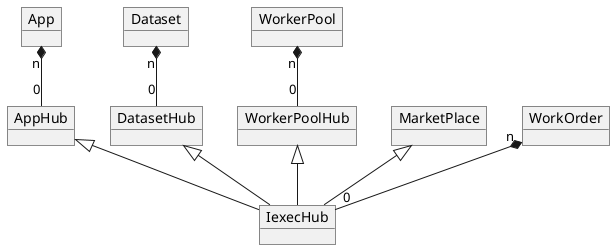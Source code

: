 @startuml


object App
object AppHub

object Dataset
object DatasetHub

object WorkerPool
object WorkerPoolHub

object MarketPlace

object IexecHub
object WorkOrder

AppHub <|-- IexecHub
DatasetHub <|-- IexecHub
WorkerPoolHub <|-- IexecHub

MarketPlace <|-- IexecHub

WorkerPool "n" *-- "0" WorkerPoolHub
App "n" *-- "0" AppHub
Dataset "n" *-- "0" DatasetHub

WorkOrder "n" *-- "0" IexecHub


@enduml
